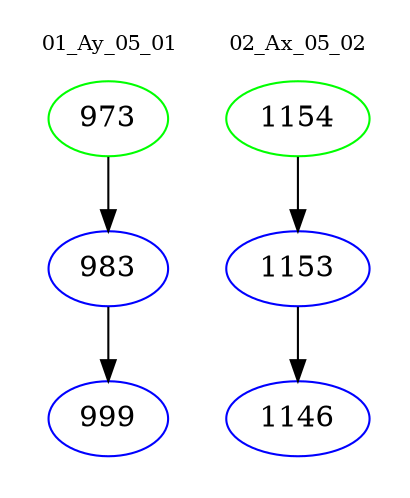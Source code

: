 digraph{
subgraph cluster_0 {
color = white
label = "01_Ay_05_01";
fontsize=10;
T0_973 [label="973", color="green"]
T0_973 -> T0_983 [color="black"]
T0_983 [label="983", color="blue"]
T0_983 -> T0_999 [color="black"]
T0_999 [label="999", color="blue"]
}
subgraph cluster_1 {
color = white
label = "02_Ax_05_02";
fontsize=10;
T1_1154 [label="1154", color="green"]
T1_1154 -> T1_1153 [color="black"]
T1_1153 [label="1153", color="blue"]
T1_1153 -> T1_1146 [color="black"]
T1_1146 [label="1146", color="blue"]
}
}

